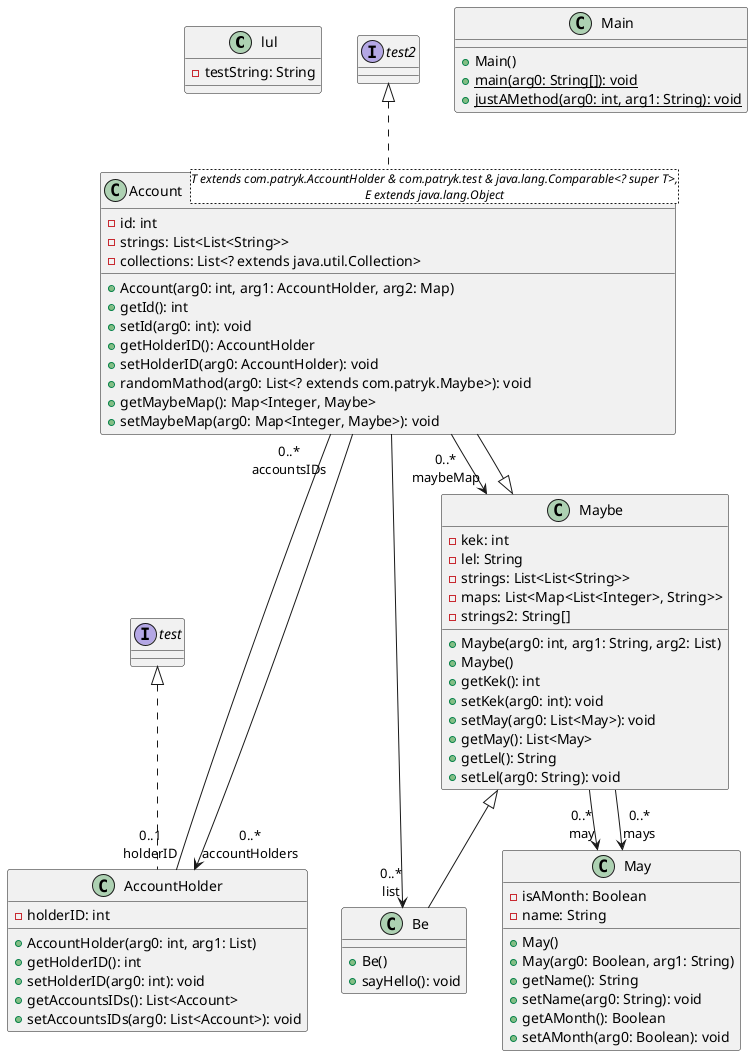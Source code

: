 @startuml
class lul {
- testString: String

}
class Account<T extends com.patryk.AccountHolder & com.patryk.test & java.lang.Comparable<? super T>,\nE extends java.lang.Object> extends Maybe implements test2 {
- id: int
- strings: List<List<String>>
- collections: List<? extends java.util.Collection>
+ Account(arg0: int, arg1: AccountHolder, arg2: Map)
+ getId(): int
+ setId(arg0: int): void
+ getHolderID(): AccountHolder
+ setHolderID(arg0: AccountHolder): void
+ randomMathod(arg0: List<? extends com.patryk.Maybe>): void
+ getMaybeMap(): Map<Integer, Maybe>
+ setMaybeMap(arg0: Map<Integer, Maybe>): void
}
class AccountHolder implements test {
- holderID: int
+ AccountHolder(arg0: int, arg1: List)
+ getHolderID(): int
+ setHolderID(arg0: int): void
+ getAccountsIDs(): List<Account>
+ setAccountsIDs(arg0: List<Account>): void
}
class Be extends Maybe {

+ Be()
+ sayHello(): void
}
class Main {

+ Main()
+ {STATIC} main(arg0: String[]): void
+ {STATIC} justAMethod(arg0: int, arg1: String): void
}
class May {
- isAMonth: Boolean
- name: String
+ May()
+ May(arg0: Boolean, arg1: String)
+ getName(): String
+ setName(arg0: String): void
+ getAMonth(): Boolean
+ setAMonth(arg0: Boolean): void
}
class Maybe {
- kek: int
- lel: String
- strings: List<List<String>>
- maps: List<Map<List<Integer>, String>>
- strings2: String[]
+ Maybe(arg0: int, arg1: String, arg2: List)
+ Maybe()
+ getKek(): int
+ setKek(arg0: int): void
+ setMay(arg0: List<May>): void
+ getMay(): List<May>
+ getLel(): String
+ setLel(arg0: String): void
}
interface test {


}
interface test2 {


}
Account "0..*\naccountsIDs" --- "0..1\nholderID" AccountHolder
Account --> "0..*\naccountHolders" AccountHolder
Account --> "0..*\nmaybeMap" Maybe
Account --> "0..*\nlist" Be
Maybe --> "0..*\nmay" May
Maybe --> "0..*\nmays" May

@enduml